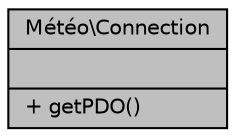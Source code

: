digraph "Météo\Connection"
{
 // LATEX_PDF_SIZE
  edge [fontname="Helvetica",fontsize="10",labelfontname="Helvetica",labelfontsize="10"];
  node [fontname="Helvetica",fontsize="10",shape=record];
  Node1 [label="{Météo\\Connection\n||+ getPDO()\l}",height=0.2,width=0.4,color="black", fillcolor="grey75", style="filled", fontcolor="black",tooltip=" "];
}
